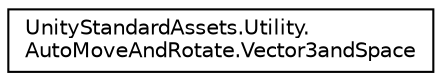 digraph "Graphical Class Hierarchy"
{
 // LATEX_PDF_SIZE
  edge [fontname="Helvetica",fontsize="10",labelfontname="Helvetica",labelfontsize="10"];
  node [fontname="Helvetica",fontsize="10",shape=record];
  rankdir="LR";
  Node0 [label="UnityStandardAssets.Utility.\lAutoMoveAndRotate.Vector3andSpace",height=0.2,width=0.4,color="black", fillcolor="white", style="filled",URL="$class_unity_standard_assets_1_1_utility_1_1_auto_move_and_rotate_1_1_vector3and_space.html",tooltip=" "];
}
